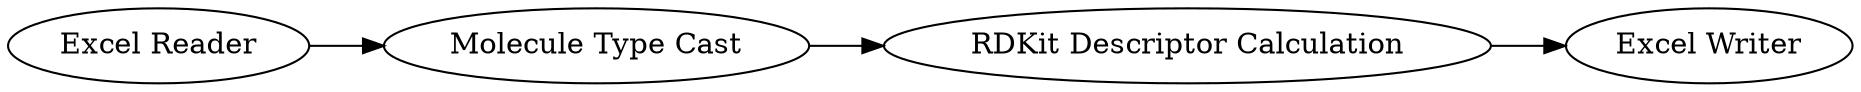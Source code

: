 digraph {
	1 [label="Excel Reader"]
	2 [label="Molecule Type Cast"]
	3 [label="RDKit Descriptor Calculation"]
	4 [label="Excel Writer"]
	1 -> 2
	2 -> 3
	3 -> 4
	rankdir=LR
}
